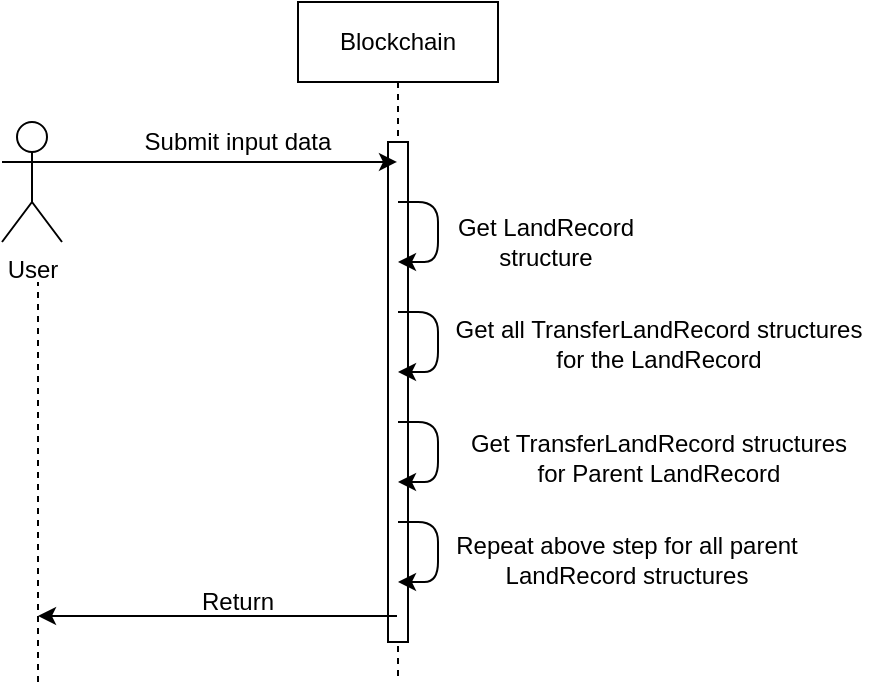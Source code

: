 <mxfile version="14.5.10" type="device"><diagram id="niONlQMFVjz2j6yO6m8X" name="Page-1"><mxGraphModel dx="622" dy="359" grid="1" gridSize="10" guides="1" tooltips="1" connect="1" arrows="1" fold="1" page="1" pageScale="1" pageWidth="850" pageHeight="1100" math="0" shadow="0"><root><mxCell id="0"/><mxCell id="1" parent="0"/><mxCell id="0W10oksEGMTTPcn__GJT-1" value="Blockchain" style="shape=umlLifeline;perimeter=lifelinePerimeter;whiteSpace=wrap;html=1;container=1;collapsible=0;recursiveResize=0;outlineConnect=0;" parent="1" vertex="1"><mxGeometry x="270" y="40" width="100" height="340" as="geometry"/></mxCell><mxCell id="0W10oksEGMTTPcn__GJT-3" value="" style="html=1;points=[];perimeter=orthogonalPerimeter;" parent="0W10oksEGMTTPcn__GJT-1" vertex="1"><mxGeometry x="45" y="70" width="10" height="250" as="geometry"/></mxCell><mxCell id="0W10oksEGMTTPcn__GJT-2" value="User" style="shape=umlActor;verticalLabelPosition=bottom;verticalAlign=top;html=1;" parent="1" vertex="1"><mxGeometry x="122" y="100" width="30" height="60" as="geometry"/></mxCell><mxCell id="0W10oksEGMTTPcn__GJT-4" value="Get LandRecord structure" style="text;html=1;strokeColor=none;fillColor=none;align=center;verticalAlign=middle;whiteSpace=wrap;rounded=0;" parent="1" vertex="1"><mxGeometry x="344" y="150" width="100" height="20" as="geometry"/></mxCell><mxCell id="0W10oksEGMTTPcn__GJT-5" value="Get all TransferLandRecord structures for the LandRecord" style="text;html=1;strokeColor=none;fillColor=none;align=center;verticalAlign=middle;whiteSpace=wrap;rounded=0;" parent="1" vertex="1"><mxGeometry x="344" y="201" width="213" height="20" as="geometry"/></mxCell><mxCell id="0W10oksEGMTTPcn__GJT-17" value="" style="endArrow=none;dashed=1;html=1;" parent="1" edge="1"><mxGeometry width="50" height="50" relative="1" as="geometry"><mxPoint x="140" y="380" as="sourcePoint"/><mxPoint x="140" y="180" as="targetPoint"/></mxGeometry></mxCell><mxCell id="0W10oksEGMTTPcn__GJT-18" value="" style="endArrow=classic;html=1;exitX=1;exitY=0.333;exitDx=0;exitDy=0;exitPerimeter=0;" parent="1" source="0W10oksEGMTTPcn__GJT-2" target="0W10oksEGMTTPcn__GJT-1" edge="1"><mxGeometry width="50" height="50" relative="1" as="geometry"><mxPoint x="300" y="220" as="sourcePoint"/><mxPoint x="350" y="170" as="targetPoint"/></mxGeometry></mxCell><mxCell id="0W10oksEGMTTPcn__GJT-19" value="Submit input data" style="text;html=1;strokeColor=none;fillColor=none;align=center;verticalAlign=middle;whiteSpace=wrap;rounded=0;" parent="1" vertex="1"><mxGeometry x="175" y="100" width="130" height="20" as="geometry"/></mxCell><mxCell id="0W10oksEGMTTPcn__GJT-20" value="" style="endArrow=classic;html=1;" parent="1" source="0W10oksEGMTTPcn__GJT-1" edge="1"><mxGeometry width="50" height="50" relative="1" as="geometry"><mxPoint x="300" y="220" as="sourcePoint"/><mxPoint x="320" y="170" as="targetPoint"/><Array as="points"><mxPoint x="340" y="140"/><mxPoint x="340" y="170"/></Array></mxGeometry></mxCell><mxCell id="0W10oksEGMTTPcn__GJT-21" value="" style="endArrow=classic;html=1;" parent="1" target="0W10oksEGMTTPcn__GJT-1" edge="1"><mxGeometry width="50" height="50" relative="1" as="geometry"><mxPoint x="320" y="195" as="sourcePoint"/><mxPoint x="330.5" y="225" as="targetPoint"/><Array as="points"><mxPoint x="340" y="195"/><mxPoint x="340" y="225"/></Array></mxGeometry></mxCell><mxCell id="0W10oksEGMTTPcn__GJT-23" value="" style="endArrow=classic;html=1;" parent="1" source="0W10oksEGMTTPcn__GJT-1" target="0W10oksEGMTTPcn__GJT-1" edge="1"><mxGeometry width="50" height="50" relative="1" as="geometry"><mxPoint x="330" y="250" as="sourcePoint"/><mxPoint x="329.5" y="280" as="targetPoint"/><Array as="points"><mxPoint x="340" y="250"/><mxPoint x="340" y="280"/></Array></mxGeometry></mxCell><mxCell id="0W10oksEGMTTPcn__GJT-24" value="Get TransferLandRecord structures for Parent LandRecord" style="text;html=1;strokeColor=none;fillColor=none;align=center;verticalAlign=middle;whiteSpace=wrap;rounded=0;" parent="1" vertex="1"><mxGeometry x="347" y="258" width="207" height="20" as="geometry"/></mxCell><mxCell id="0W10oksEGMTTPcn__GJT-27" value="" style="endArrow=classic;html=1;" parent="1" source="0W10oksEGMTTPcn__GJT-1" target="0W10oksEGMTTPcn__GJT-1" edge="1"><mxGeometry width="50" height="50" relative="1" as="geometry"><mxPoint x="330" y="300" as="sourcePoint"/><mxPoint x="330" y="330" as="targetPoint"/><Array as="points"><mxPoint x="340" y="300"/><mxPoint x="340" y="330"/></Array></mxGeometry></mxCell><mxCell id="0W10oksEGMTTPcn__GJT-28" value="Repeat above step for all parent LandRecord structures" style="text;html=1;strokeColor=none;fillColor=none;align=center;verticalAlign=middle;whiteSpace=wrap;rounded=0;" parent="1" vertex="1"><mxGeometry x="346" y="309" width="177" height="20" as="geometry"/></mxCell><mxCell id="0W10oksEGMTTPcn__GJT-31" value="" style="endArrow=classic;html=1;" parent="1" edge="1"><mxGeometry width="50" height="50" relative="1" as="geometry"><mxPoint x="319.5" y="347" as="sourcePoint"/><mxPoint x="140" y="347" as="targetPoint"/></mxGeometry></mxCell><mxCell id="0W10oksEGMTTPcn__GJT-32" value="Return" style="text;html=1;strokeColor=none;fillColor=none;align=center;verticalAlign=middle;whiteSpace=wrap;rounded=0;" parent="1" vertex="1"><mxGeometry x="220" y="330" width="40" height="20" as="geometry"/></mxCell></root></mxGraphModel></diagram></mxfile>